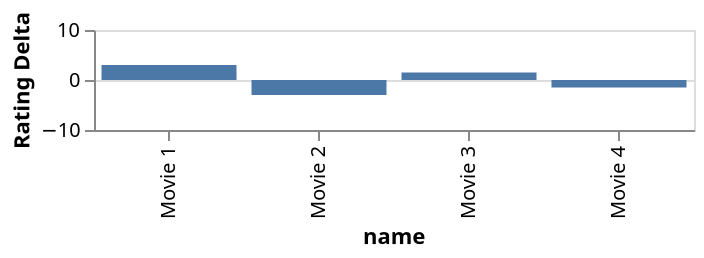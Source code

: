 {
    "$schema": "https://vega.github.io/schema/vega-lite/v2.json",
    "description": "Bar graph showing how each film differs from the average rating for that year",
    "width": 300,
    "height": 50,
    "data": {
        "values": [
            { "name": "Movie 1", "Rating": 9, "Year": 2016 },
            { "name": "Movie 2", "Rating": 3, "Year": 2016 },
            { "name": "Movie 3", "Rating": 5, "Year": 2015 },
            { "name": "Movie 4", "Rating": 2, "Year": 2015 }
        ]
    },
    "layer": [{
        "transform": [{
                "window": [{
                    "op": "mean",
                    "field": "Rating",
                    "as": "AverageYearRating"
                }],
                "groupby": [
                    "Year"
                ],
                "frame": [null, null]
            },
            {
                "calculate": "datum.Rating - datum.AverageYearRating",
                "as": "RatingDelta"
            }
        ],
        "mark": { "type": "bar", "clip": true },
        "encoding": {
            "x": {
                "field": "name",
                "type": "ordinal"
            },
            "y": {
                "field": "RatingDelta",
                "type": "quantitative",
                "scale": { "domain": [-10, 10] },
                "axis": { "title": "Rating Delta" }
            }
        }
    }]
}